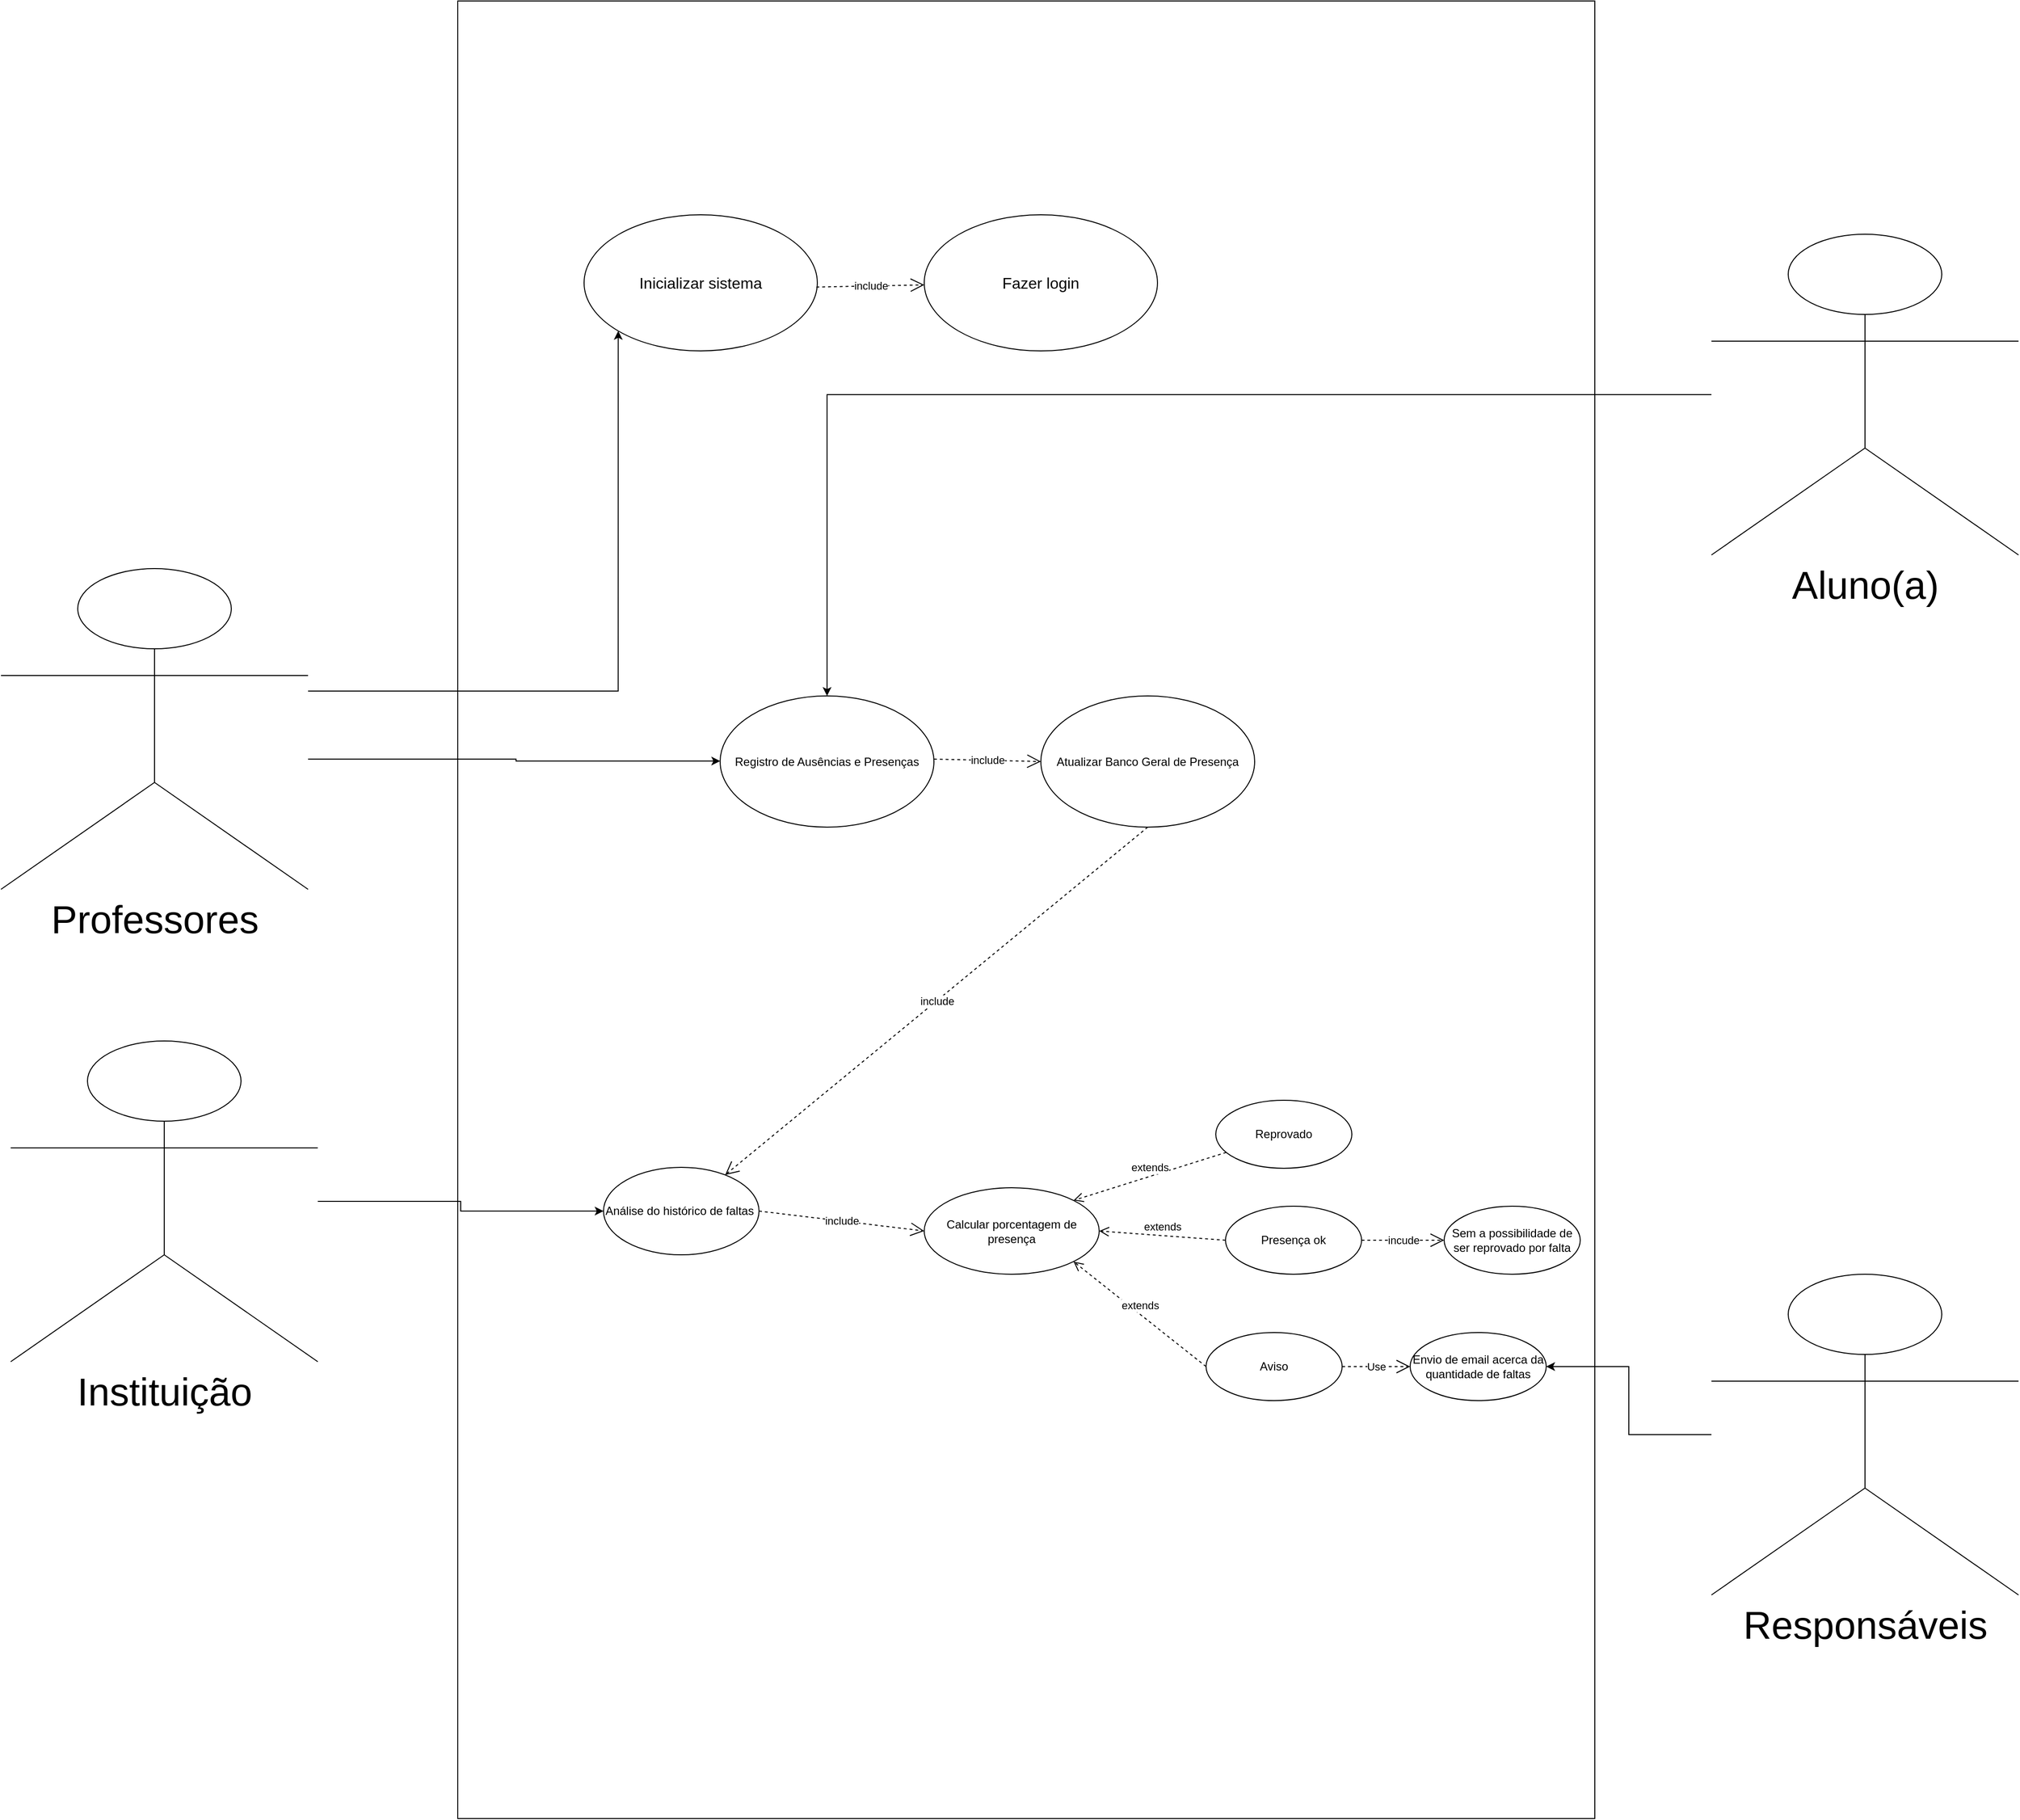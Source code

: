 <mxfile version="24.2.0" type="github">
  <diagram name="Página-1" id="Vh1qg6BBF9lEuc6MsgIA">
    <mxGraphModel dx="2336" dy="628" grid="1" gridSize="10" guides="1" tooltips="1" connect="1" arrows="1" fold="1" page="1" pageScale="1" pageWidth="1169" pageHeight="1654" math="0" shadow="0">
      <root>
        <mxCell id="0" />
        <mxCell id="1" parent="0" />
        <mxCell id="VPOFz69Hzn8sEPwOuCHB-2" value="" style="html=1;points=[[0,0,0,0,5],[0,1,0,0,-5],[1,0,0,0,5],[1,1,0,0,-5]];perimeter=orthogonalPerimeter;outlineConnect=0;targetShapes=umlLifeline;portConstraint=eastwest;newEdgeStyle={&quot;curved&quot;:0,&quot;rounded&quot;:0};" vertex="1" parent="1">
          <mxGeometry x="-570" y="740" width="1170" height="1870" as="geometry" />
        </mxCell>
        <mxCell id="VPOFz69Hzn8sEPwOuCHB-14" style="edgeStyle=orthogonalEdgeStyle;rounded=0;orthogonalLoop=1;jettySize=auto;html=1;entryX=0;entryY=1;entryDx=0;entryDy=0;" edge="1" parent="1" source="VPOFz69Hzn8sEPwOuCHB-3" target="VPOFz69Hzn8sEPwOuCHB-13">
          <mxGeometry relative="1" as="geometry">
            <Array as="points">
              <mxPoint x="-405" y="1450" />
            </Array>
          </mxGeometry>
        </mxCell>
        <mxCell id="VPOFz69Hzn8sEPwOuCHB-19" style="edgeStyle=orthogonalEdgeStyle;rounded=0;orthogonalLoop=1;jettySize=auto;html=1;" edge="1" parent="1" source="VPOFz69Hzn8sEPwOuCHB-3" target="VPOFz69Hzn8sEPwOuCHB-15">
          <mxGeometry relative="1" as="geometry">
            <Array as="points">
              <mxPoint x="-510" y="1520" />
              <mxPoint x="-510" y="1522" />
            </Array>
          </mxGeometry>
        </mxCell>
        <mxCell id="VPOFz69Hzn8sEPwOuCHB-3" value="&lt;font style=&quot;font-size: 40px;&quot;&gt;Professores&lt;/font&gt;&lt;div style=&quot;font-size: 40px;&quot;&gt;&lt;br&gt;&lt;/div&gt;" style="shape=umlActor;verticalLabelPosition=bottom;verticalAlign=top;html=1;" vertex="1" parent="1">
          <mxGeometry x="-1040" y="1324" width="316" height="330" as="geometry" />
        </mxCell>
        <mxCell id="VPOFz69Hzn8sEPwOuCHB-35" style="edgeStyle=orthogonalEdgeStyle;rounded=0;orthogonalLoop=1;jettySize=auto;html=1;" edge="1" parent="1" source="VPOFz69Hzn8sEPwOuCHB-7" target="VPOFz69Hzn8sEPwOuCHB-15">
          <mxGeometry relative="1" as="geometry" />
        </mxCell>
        <mxCell id="VPOFz69Hzn8sEPwOuCHB-7" value="&lt;div style=&quot;font-size: 40px;&quot;&gt;Aluno(a)&lt;/div&gt;" style="shape=umlActor;verticalLabelPosition=bottom;verticalAlign=top;html=1;" vertex="1" parent="1">
          <mxGeometry x="720" y="980" width="316" height="330" as="geometry" />
        </mxCell>
        <mxCell id="VPOFz69Hzn8sEPwOuCHB-55" style="edgeStyle=orthogonalEdgeStyle;rounded=0;orthogonalLoop=1;jettySize=auto;html=1;" edge="1" parent="1" source="VPOFz69Hzn8sEPwOuCHB-8" target="VPOFz69Hzn8sEPwOuCHB-51">
          <mxGeometry relative="1" as="geometry" />
        </mxCell>
        <mxCell id="VPOFz69Hzn8sEPwOuCHB-8" value="&lt;div style=&quot;font-size: 40px;&quot;&gt;Responsáveis&lt;/div&gt;" style="shape=umlActor;verticalLabelPosition=bottom;verticalAlign=top;html=1;" vertex="1" parent="1">
          <mxGeometry x="720" y="2050" width="316" height="330" as="geometry" />
        </mxCell>
        <mxCell id="VPOFz69Hzn8sEPwOuCHB-13" value="&lt;font style=&quot;font-size: 16px;&quot;&gt;Inicializar sistema&lt;/font&gt;" style="ellipse;whiteSpace=wrap;html=1;" vertex="1" parent="1">
          <mxGeometry x="-440" y="960" width="240" height="140" as="geometry" />
        </mxCell>
        <mxCell id="VPOFz69Hzn8sEPwOuCHB-15" value="Registro de Ausências e Presenças" style="ellipse;whiteSpace=wrap;html=1;" vertex="1" parent="1">
          <mxGeometry x="-300" y="1455" width="220" height="135" as="geometry" />
        </mxCell>
        <mxCell id="VPOFz69Hzn8sEPwOuCHB-22" value="Atualizar Banco Geral de Presença" style="ellipse;whiteSpace=wrap;html=1;" vertex="1" parent="1">
          <mxGeometry x="30" y="1455" width="220" height="135" as="geometry" />
        </mxCell>
        <mxCell id="VPOFz69Hzn8sEPwOuCHB-24" value="include" style="endArrow=open;endSize=12;dashed=1;html=1;rounded=0;entryX=0;entryY=0.5;entryDx=0;entryDy=0;" edge="1" parent="1" target="VPOFz69Hzn8sEPwOuCHB-22">
          <mxGeometry width="160" relative="1" as="geometry">
            <mxPoint x="-80" y="1520" as="sourcePoint" />
            <mxPoint x="40" y="1520" as="targetPoint" />
          </mxGeometry>
        </mxCell>
        <mxCell id="VPOFz69Hzn8sEPwOuCHB-26" value="&lt;font style=&quot;font-size: 16px;&quot;&gt;Fazer login&lt;/font&gt;" style="ellipse;whiteSpace=wrap;html=1;" vertex="1" parent="1">
          <mxGeometry x="-90" y="960" width="240" height="140" as="geometry" />
        </mxCell>
        <mxCell id="VPOFz69Hzn8sEPwOuCHB-29" value="include" style="endArrow=open;endSize=12;dashed=1;html=1;rounded=0;exitX=0.996;exitY=0.531;exitDx=0;exitDy=0;exitPerimeter=0;" edge="1" parent="1" source="VPOFz69Hzn8sEPwOuCHB-13" target="VPOFz69Hzn8sEPwOuCHB-26">
          <mxGeometry width="160" relative="1" as="geometry">
            <mxPoint x="-200" y="1040" as="sourcePoint" />
            <mxPoint x="-100" y="1040" as="targetPoint" />
          </mxGeometry>
        </mxCell>
        <mxCell id="VPOFz69Hzn8sEPwOuCHB-33" style="edgeStyle=orthogonalEdgeStyle;rounded=0;orthogonalLoop=1;jettySize=auto;html=1;" edge="1" parent="1" source="VPOFz69Hzn8sEPwOuCHB-30" target="VPOFz69Hzn8sEPwOuCHB-31">
          <mxGeometry relative="1" as="geometry" />
        </mxCell>
        <mxCell id="VPOFz69Hzn8sEPwOuCHB-30" value="&lt;div style=&quot;font-size: 40px;&quot;&gt;Instituição&lt;/div&gt;" style="shape=umlActor;verticalLabelPosition=bottom;verticalAlign=top;html=1;" vertex="1" parent="1">
          <mxGeometry x="-1030" y="1810" width="316" height="330" as="geometry" />
        </mxCell>
        <mxCell id="VPOFz69Hzn8sEPwOuCHB-31" value="Análise do histórico de faltas&amp;nbsp;" style="ellipse;whiteSpace=wrap;html=1;" vertex="1" parent="1">
          <mxGeometry x="-420" y="1940" width="160" height="90" as="geometry" />
        </mxCell>
        <mxCell id="VPOFz69Hzn8sEPwOuCHB-34" value="include" style="endArrow=open;endSize=12;dashed=1;html=1;rounded=0;exitX=0.5;exitY=1;exitDx=0;exitDy=0;" edge="1" parent="1" source="VPOFz69Hzn8sEPwOuCHB-22" target="VPOFz69Hzn8sEPwOuCHB-31">
          <mxGeometry width="160" relative="1" as="geometry">
            <mxPoint x="90" y="1700" as="sourcePoint" />
            <mxPoint x="250" y="1700" as="targetPoint" />
          </mxGeometry>
        </mxCell>
        <mxCell id="VPOFz69Hzn8sEPwOuCHB-36" value="Calcular porcentagem de presença" style="ellipse;whiteSpace=wrap;html=1;" vertex="1" parent="1">
          <mxGeometry x="-90" y="1961" width="180" height="89" as="geometry" />
        </mxCell>
        <mxCell id="VPOFz69Hzn8sEPwOuCHB-38" value="include" style="endArrow=open;endSize=12;dashed=1;html=1;rounded=0;exitX=1;exitY=0.5;exitDx=0;exitDy=0;entryX=0;entryY=0.5;entryDx=0;entryDy=0;" edge="1" parent="1" source="VPOFz69Hzn8sEPwOuCHB-31" target="VPOFz69Hzn8sEPwOuCHB-36">
          <mxGeometry width="160" relative="1" as="geometry">
            <mxPoint x="-230" y="1984.33" as="sourcePoint" />
            <mxPoint x="-70" y="1984.33" as="targetPoint" />
          </mxGeometry>
        </mxCell>
        <mxCell id="VPOFz69Hzn8sEPwOuCHB-41" value="Reprovado" style="ellipse;whiteSpace=wrap;html=1;" vertex="1" parent="1">
          <mxGeometry x="210" y="1871" width="140" height="70" as="geometry" />
        </mxCell>
        <mxCell id="VPOFz69Hzn8sEPwOuCHB-42" value="Aviso" style="ellipse;whiteSpace=wrap;html=1;" vertex="1" parent="1">
          <mxGeometry x="200" y="2110" width="140" height="70" as="geometry" />
        </mxCell>
        <mxCell id="VPOFz69Hzn8sEPwOuCHB-45" value="extends" style="html=1;verticalAlign=bottom;endArrow=open;dashed=1;endSize=8;curved=0;rounded=0;entryX=1;entryY=0;entryDx=0;entryDy=0;" edge="1" parent="1" source="VPOFz69Hzn8sEPwOuCHB-41" target="VPOFz69Hzn8sEPwOuCHB-36">
          <mxGeometry relative="1" as="geometry">
            <mxPoint x="170" y="1930" as="sourcePoint" />
            <mxPoint x="90" y="1930" as="targetPoint" />
          </mxGeometry>
        </mxCell>
        <mxCell id="VPOFz69Hzn8sEPwOuCHB-46" value="extends" style="html=1;verticalAlign=bottom;endArrow=open;dashed=1;endSize=8;curved=0;rounded=0;entryX=1;entryY=1;entryDx=0;entryDy=0;exitX=0;exitY=0.5;exitDx=0;exitDy=0;" edge="1" parent="1" source="VPOFz69Hzn8sEPwOuCHB-42" target="VPOFz69Hzn8sEPwOuCHB-36">
          <mxGeometry relative="1" as="geometry">
            <mxPoint x="160" y="2108.89" as="sourcePoint" />
            <mxPoint x="80" y="2108.89" as="targetPoint" />
          </mxGeometry>
        </mxCell>
        <mxCell id="VPOFz69Hzn8sEPwOuCHB-47" value="Presença ok" style="ellipse;whiteSpace=wrap;html=1;" vertex="1" parent="1">
          <mxGeometry x="220" y="1980" width="140" height="70" as="geometry" />
        </mxCell>
        <mxCell id="VPOFz69Hzn8sEPwOuCHB-48" value="extends" style="html=1;verticalAlign=bottom;endArrow=open;dashed=1;endSize=8;curved=0;rounded=0;exitX=0;exitY=0.5;exitDx=0;exitDy=0;entryX=1;entryY=0.5;entryDx=0;entryDy=0;" edge="1" parent="1" source="VPOFz69Hzn8sEPwOuCHB-47" target="VPOFz69Hzn8sEPwOuCHB-36">
          <mxGeometry relative="1" as="geometry">
            <mxPoint x="200" y="2020" as="sourcePoint" />
            <mxPoint x="120" y="2020" as="targetPoint" />
          </mxGeometry>
        </mxCell>
        <mxCell id="VPOFz69Hzn8sEPwOuCHB-49" value="Sem a possibilidade de ser reprovado por falta" style="ellipse;whiteSpace=wrap;html=1;" vertex="1" parent="1">
          <mxGeometry x="445" y="1980" width="140" height="70" as="geometry" />
        </mxCell>
        <mxCell id="VPOFz69Hzn8sEPwOuCHB-50" value="incude" style="endArrow=open;endSize=12;dashed=1;html=1;rounded=0;exitX=1;exitY=0.5;exitDx=0;exitDy=0;entryX=0;entryY=0.5;entryDx=0;entryDy=0;" edge="1" parent="1" source="VPOFz69Hzn8sEPwOuCHB-47" target="VPOFz69Hzn8sEPwOuCHB-49">
          <mxGeometry width="160" relative="1" as="geometry">
            <mxPoint x="380" y="2040" as="sourcePoint" />
            <mxPoint x="480" y="2040" as="targetPoint" />
          </mxGeometry>
        </mxCell>
        <mxCell id="VPOFz69Hzn8sEPwOuCHB-51" value="Envio de email acerca da quantidade de faltas" style="ellipse;whiteSpace=wrap;html=1;" vertex="1" parent="1">
          <mxGeometry x="410" y="2110" width="140" height="70" as="geometry" />
        </mxCell>
        <mxCell id="VPOFz69Hzn8sEPwOuCHB-52" value="Use" style="endArrow=open;endSize=12;dashed=1;html=1;rounded=0;exitX=1;exitY=0.5;exitDx=0;exitDy=0;entryX=0;entryY=0.5;entryDx=0;entryDy=0;" edge="1" parent="1" source="VPOFz69Hzn8sEPwOuCHB-42" target="VPOFz69Hzn8sEPwOuCHB-51">
          <mxGeometry width="160" relative="1" as="geometry">
            <mxPoint x="340" y="2180" as="sourcePoint" />
            <mxPoint x="420" y="2180" as="targetPoint" />
          </mxGeometry>
        </mxCell>
      </root>
    </mxGraphModel>
  </diagram>
</mxfile>
